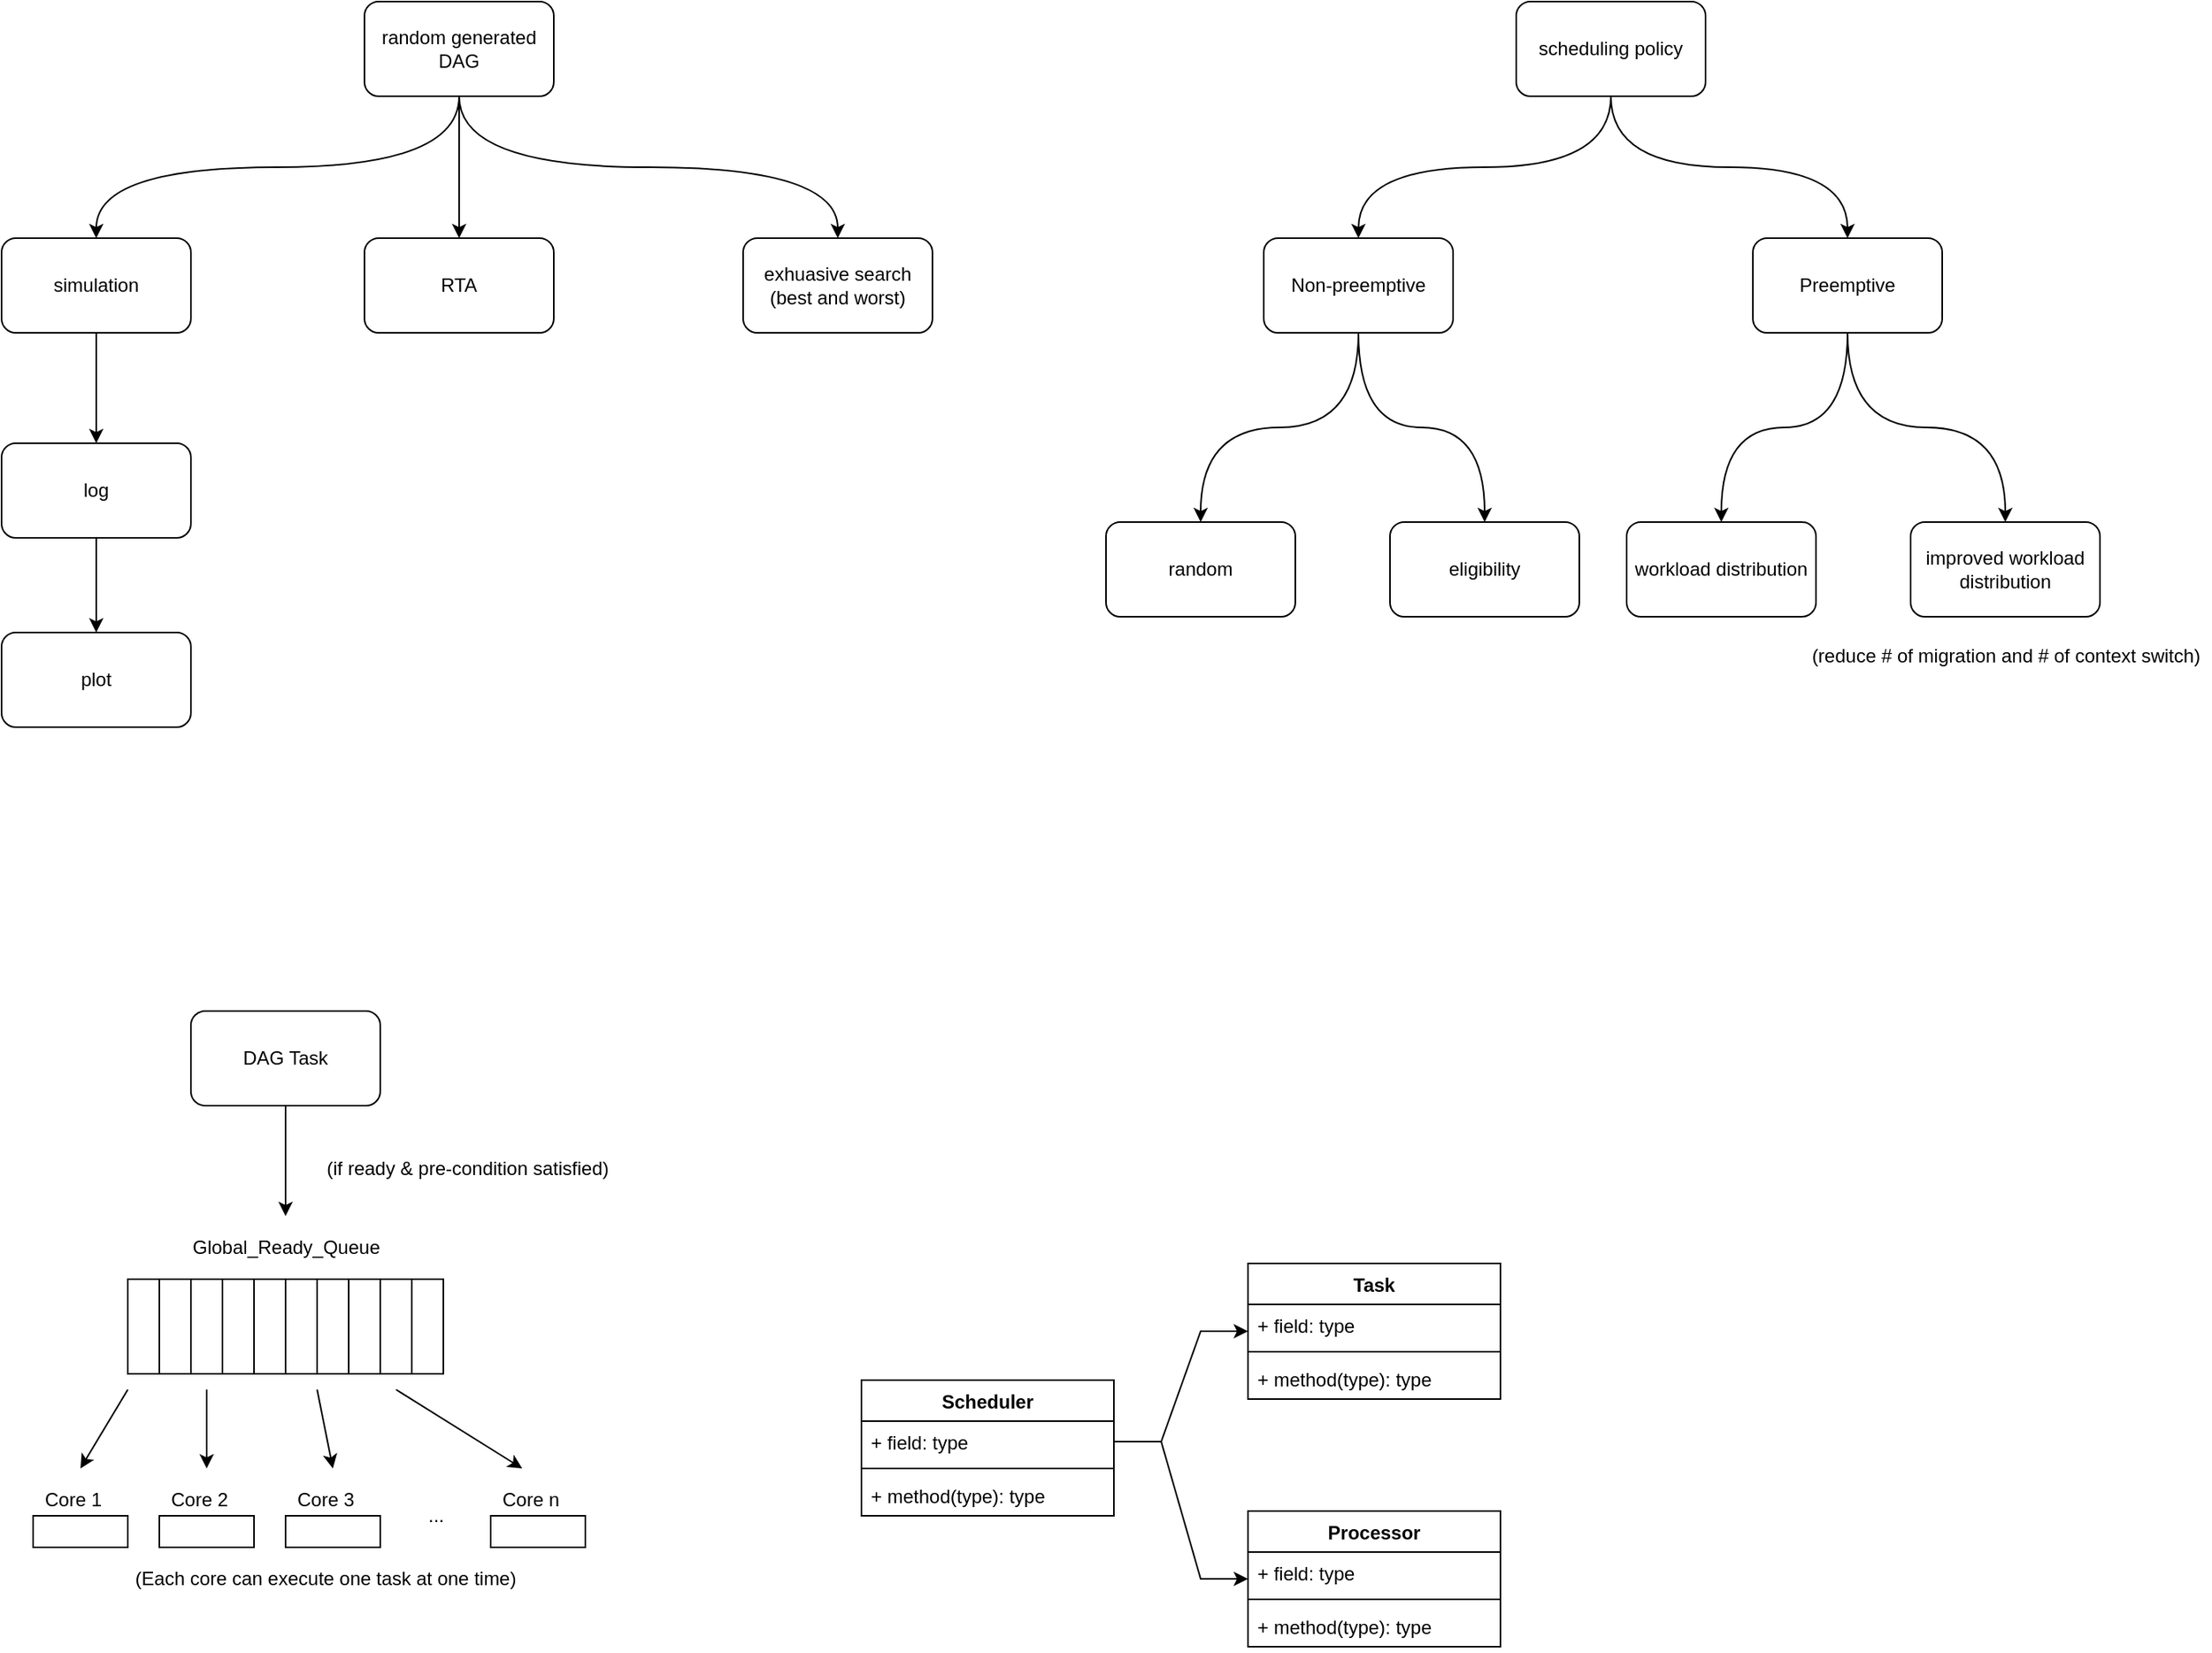 <mxfile version="13.0.1" type="device"><diagram id="6-OH7U_03vElTwhA2fwM" name="Page-1"><mxGraphModel dx="1718" dy="988" grid="1" gridSize="10" guides="1" tooltips="1" connect="1" arrows="1" fold="1" page="1" pageScale="1" pageWidth="1169" pageHeight="827" math="0" shadow="0"><root><mxCell id="0"/><mxCell id="1" parent="0"/><mxCell id="w5lps-WtKNnijoHzqmJ7-1" value="RTA" style="rounded=1;whiteSpace=wrap;html=1;" vertex="1" parent="1"><mxGeometry x="270" y="210" width="120" height="60" as="geometry"/></mxCell><mxCell id="w5lps-WtKNnijoHzqmJ7-6" style="edgeStyle=orthogonalEdgeStyle;rounded=0;orthogonalLoop=1;jettySize=auto;html=1;exitX=0.5;exitY=1;exitDx=0;exitDy=0;entryX=0.5;entryY=0;entryDx=0;entryDy=0;curved=1;" edge="1" parent="1" source="w5lps-WtKNnijoHzqmJ7-2" target="w5lps-WtKNnijoHzqmJ7-4"><mxGeometry relative="1" as="geometry"/></mxCell><mxCell id="w5lps-WtKNnijoHzqmJ7-8" style="edgeStyle=orthogonalEdgeStyle;rounded=0;orthogonalLoop=1;jettySize=auto;html=1;exitX=0.5;exitY=1;exitDx=0;exitDy=0;entryX=0.5;entryY=0;entryDx=0;entryDy=0;curved=1;" edge="1" parent="1" source="w5lps-WtKNnijoHzqmJ7-2" target="w5lps-WtKNnijoHzqmJ7-1"><mxGeometry relative="1" as="geometry"/></mxCell><mxCell id="w5lps-WtKNnijoHzqmJ7-9" style="edgeStyle=orthogonalEdgeStyle;rounded=0;orthogonalLoop=1;jettySize=auto;html=1;exitX=0.5;exitY=1;exitDx=0;exitDy=0;entryX=0.5;entryY=0;entryDx=0;entryDy=0;curved=1;" edge="1" parent="1" source="w5lps-WtKNnijoHzqmJ7-2" target="w5lps-WtKNnijoHzqmJ7-5"><mxGeometry relative="1" as="geometry"/></mxCell><mxCell id="w5lps-WtKNnijoHzqmJ7-2" value="random generated DAG" style="rounded=1;whiteSpace=wrap;html=1;" vertex="1" parent="1"><mxGeometry x="270" y="60" width="120" height="60" as="geometry"/></mxCell><mxCell id="w5lps-WtKNnijoHzqmJ7-11" style="edgeStyle=orthogonalEdgeStyle;curved=1;rounded=0;orthogonalLoop=1;jettySize=auto;html=1;exitX=0.5;exitY=1;exitDx=0;exitDy=0;entryX=0.5;entryY=0;entryDx=0;entryDy=0;" edge="1" parent="1" source="w5lps-WtKNnijoHzqmJ7-4" target="w5lps-WtKNnijoHzqmJ7-10"><mxGeometry relative="1" as="geometry"/></mxCell><mxCell id="w5lps-WtKNnijoHzqmJ7-4" value="simulation" style="rounded=1;whiteSpace=wrap;html=1;" vertex="1" parent="1"><mxGeometry x="40" y="210" width="120" height="60" as="geometry"/></mxCell><mxCell id="w5lps-WtKNnijoHzqmJ7-5" value="exhuasive search (best and worst)" style="rounded=1;whiteSpace=wrap;html=1;" vertex="1" parent="1"><mxGeometry x="510" y="210" width="120" height="60" as="geometry"/></mxCell><mxCell id="w5lps-WtKNnijoHzqmJ7-13" style="edgeStyle=orthogonalEdgeStyle;curved=1;rounded=0;orthogonalLoop=1;jettySize=auto;html=1;exitX=0.5;exitY=1;exitDx=0;exitDy=0;entryX=0.5;entryY=0;entryDx=0;entryDy=0;" edge="1" parent="1" source="w5lps-WtKNnijoHzqmJ7-10" target="w5lps-WtKNnijoHzqmJ7-12"><mxGeometry relative="1" as="geometry"/></mxCell><mxCell id="w5lps-WtKNnijoHzqmJ7-10" value="log" style="rounded=1;whiteSpace=wrap;html=1;" vertex="1" parent="1"><mxGeometry x="40" y="340" width="120" height="60" as="geometry"/></mxCell><mxCell id="w5lps-WtKNnijoHzqmJ7-12" value="plot" style="rounded=1;whiteSpace=wrap;html=1;" vertex="1" parent="1"><mxGeometry x="40" y="460" width="120" height="60" as="geometry"/></mxCell><mxCell id="w5lps-WtKNnijoHzqmJ7-15" style="edgeStyle=orthogonalEdgeStyle;rounded=0;orthogonalLoop=1;jettySize=auto;html=1;exitX=0.5;exitY=1;exitDx=0;exitDy=0;curved=1;entryX=0.5;entryY=0;entryDx=0;entryDy=0;" edge="1" parent="1" source="w5lps-WtKNnijoHzqmJ7-18" target="w5lps-WtKNnijoHzqmJ7-23"><mxGeometry relative="1" as="geometry"><mxPoint x="840" y="170" as="targetPoint"/></mxGeometry></mxCell><mxCell id="w5lps-WtKNnijoHzqmJ7-17" style="edgeStyle=orthogonalEdgeStyle;rounded=0;orthogonalLoop=1;jettySize=auto;html=1;exitX=0.5;exitY=1;exitDx=0;exitDy=0;entryX=0.5;entryY=0;entryDx=0;entryDy=0;curved=1;" edge="1" parent="1" source="w5lps-WtKNnijoHzqmJ7-18" target="w5lps-WtKNnijoHzqmJ7-20"><mxGeometry relative="1" as="geometry"/></mxCell><mxCell id="w5lps-WtKNnijoHzqmJ7-18" value="scheduling policy" style="rounded=1;whiteSpace=wrap;html=1;" vertex="1" parent="1"><mxGeometry x="1000" y="60" width="120" height="60" as="geometry"/></mxCell><mxCell id="w5lps-WtKNnijoHzqmJ7-28" style="edgeStyle=orthogonalEdgeStyle;curved=1;rounded=0;orthogonalLoop=1;jettySize=auto;html=1;exitX=0.5;exitY=1;exitDx=0;exitDy=0;" edge="1" parent="1" source="w5lps-WtKNnijoHzqmJ7-20" target="w5lps-WtKNnijoHzqmJ7-25"><mxGeometry relative="1" as="geometry"/></mxCell><mxCell id="w5lps-WtKNnijoHzqmJ7-29" style="edgeStyle=orthogonalEdgeStyle;curved=1;rounded=0;orthogonalLoop=1;jettySize=auto;html=1;exitX=0.5;exitY=1;exitDx=0;exitDy=0;entryX=0.5;entryY=0;entryDx=0;entryDy=0;" edge="1" parent="1" source="w5lps-WtKNnijoHzqmJ7-20" target="w5lps-WtKNnijoHzqmJ7-24"><mxGeometry relative="1" as="geometry"/></mxCell><mxCell id="w5lps-WtKNnijoHzqmJ7-20" value="Preemptive" style="rounded=1;whiteSpace=wrap;html=1;" vertex="1" parent="1"><mxGeometry x="1150" y="210" width="120" height="60" as="geometry"/></mxCell><mxCell id="w5lps-WtKNnijoHzqmJ7-21" value="eligibility" style="rounded=1;whiteSpace=wrap;html=1;" vertex="1" parent="1"><mxGeometry x="920" y="390" width="120" height="60" as="geometry"/></mxCell><mxCell id="w5lps-WtKNnijoHzqmJ7-22" value="random" style="rounded=1;whiteSpace=wrap;html=1;" vertex="1" parent="1"><mxGeometry x="740" y="390" width="120" height="60" as="geometry"/></mxCell><mxCell id="w5lps-WtKNnijoHzqmJ7-26" style="edgeStyle=orthogonalEdgeStyle;curved=1;rounded=0;orthogonalLoop=1;jettySize=auto;html=1;exitX=0.5;exitY=1;exitDx=0;exitDy=0;" edge="1" parent="1" source="w5lps-WtKNnijoHzqmJ7-23" target="w5lps-WtKNnijoHzqmJ7-22"><mxGeometry relative="1" as="geometry"/></mxCell><mxCell id="w5lps-WtKNnijoHzqmJ7-27" style="edgeStyle=orthogonalEdgeStyle;curved=1;rounded=0;orthogonalLoop=1;jettySize=auto;html=1;exitX=0.5;exitY=1;exitDx=0;exitDy=0;" edge="1" parent="1" source="w5lps-WtKNnijoHzqmJ7-23" target="w5lps-WtKNnijoHzqmJ7-21"><mxGeometry relative="1" as="geometry"/></mxCell><mxCell id="w5lps-WtKNnijoHzqmJ7-23" value="Non-preemptive" style="rounded=1;whiteSpace=wrap;html=1;" vertex="1" parent="1"><mxGeometry x="840" y="210" width="120" height="60" as="geometry"/></mxCell><mxCell id="w5lps-WtKNnijoHzqmJ7-24" value="improved workload distribution" style="rounded=1;whiteSpace=wrap;html=1;" vertex="1" parent="1"><mxGeometry x="1250" y="390" width="120" height="60" as="geometry"/></mxCell><mxCell id="w5lps-WtKNnijoHzqmJ7-25" value="workload distribution" style="rounded=1;whiteSpace=wrap;html=1;" vertex="1" parent="1"><mxGeometry x="1070" y="390" width="120" height="60" as="geometry"/></mxCell><mxCell id="w5lps-WtKNnijoHzqmJ7-53" value="Global_Ready_Queue" style="text;html=1;align=center;verticalAlign=middle;resizable=0;points=[];autosize=1;" vertex="1" parent="1"><mxGeometry x="155" y="840" width="130" height="20" as="geometry"/></mxCell><mxCell id="w5lps-WtKNnijoHzqmJ7-54" value="" style="group" vertex="1" connectable="0" parent="1"><mxGeometry x="120" y="870" width="200" height="60" as="geometry"/></mxCell><mxCell id="w5lps-WtKNnijoHzqmJ7-43" value="" style="rounded=0;whiteSpace=wrap;html=1;" vertex="1" parent="w5lps-WtKNnijoHzqmJ7-54"><mxGeometry width="20" height="60" as="geometry"/></mxCell><mxCell id="w5lps-WtKNnijoHzqmJ7-44" value="" style="rounded=0;whiteSpace=wrap;html=1;" vertex="1" parent="w5lps-WtKNnijoHzqmJ7-54"><mxGeometry x="20" width="20" height="60" as="geometry"/></mxCell><mxCell id="w5lps-WtKNnijoHzqmJ7-45" value="" style="rounded=0;whiteSpace=wrap;html=1;" vertex="1" parent="w5lps-WtKNnijoHzqmJ7-54"><mxGeometry x="40" width="20" height="60" as="geometry"/></mxCell><mxCell id="w5lps-WtKNnijoHzqmJ7-46" value="" style="rounded=0;whiteSpace=wrap;html=1;" vertex="1" parent="w5lps-WtKNnijoHzqmJ7-54"><mxGeometry x="60" width="20" height="60" as="geometry"/></mxCell><mxCell id="w5lps-WtKNnijoHzqmJ7-47" value="" style="rounded=0;whiteSpace=wrap;html=1;" vertex="1" parent="w5lps-WtKNnijoHzqmJ7-54"><mxGeometry x="80" width="20" height="60" as="geometry"/></mxCell><mxCell id="w5lps-WtKNnijoHzqmJ7-48" value="" style="rounded=0;whiteSpace=wrap;html=1;" vertex="1" parent="w5lps-WtKNnijoHzqmJ7-54"><mxGeometry x="100" width="20" height="60" as="geometry"/></mxCell><mxCell id="w5lps-WtKNnijoHzqmJ7-49" value="" style="rounded=0;whiteSpace=wrap;html=1;" vertex="1" parent="w5lps-WtKNnijoHzqmJ7-54"><mxGeometry x="120" width="20" height="60" as="geometry"/></mxCell><mxCell id="w5lps-WtKNnijoHzqmJ7-50" value="" style="rounded=0;whiteSpace=wrap;html=1;" vertex="1" parent="w5lps-WtKNnijoHzqmJ7-54"><mxGeometry x="140" width="20" height="60" as="geometry"/></mxCell><mxCell id="w5lps-WtKNnijoHzqmJ7-51" value="" style="rounded=0;whiteSpace=wrap;html=1;" vertex="1" parent="w5lps-WtKNnijoHzqmJ7-54"><mxGeometry x="160" width="20" height="60" as="geometry"/></mxCell><mxCell id="w5lps-WtKNnijoHzqmJ7-52" value="" style="rounded=0;whiteSpace=wrap;html=1;" vertex="1" parent="w5lps-WtKNnijoHzqmJ7-54"><mxGeometry x="180" width="20" height="60" as="geometry"/></mxCell><mxCell id="w5lps-WtKNnijoHzqmJ7-110" value="" style="rounded=0;whiteSpace=wrap;html=1;rotation=-90;" vertex="1" parent="1"><mxGeometry x="80" y="1000" width="20" height="60" as="geometry"/></mxCell><mxCell id="w5lps-WtKNnijoHzqmJ7-111" value="" style="rounded=0;whiteSpace=wrap;html=1;rotation=-90;" vertex="1" parent="1"><mxGeometry x="160" y="1000" width="20" height="60" as="geometry"/></mxCell><mxCell id="w5lps-WtKNnijoHzqmJ7-112" value="" style="rounded=0;whiteSpace=wrap;html=1;rotation=-90;" vertex="1" parent="1"><mxGeometry x="240" y="1000" width="20" height="60" as="geometry"/></mxCell><mxCell id="w5lps-WtKNnijoHzqmJ7-113" value="" style="rounded=0;whiteSpace=wrap;html=1;rotation=-90;" vertex="1" parent="1"><mxGeometry x="370" y="1000" width="20" height="60" as="geometry"/></mxCell><mxCell id="w5lps-WtKNnijoHzqmJ7-114" value="..." style="text;html=1;align=center;verticalAlign=middle;resizable=0;points=[];autosize=1;" vertex="1" parent="1"><mxGeometry x="300" y="1010" width="30" height="20" as="geometry"/></mxCell><mxCell id="w5lps-WtKNnijoHzqmJ7-116" value="Core 1" style="text;html=1;align=center;verticalAlign=middle;resizable=0;points=[];autosize=1;" vertex="1" parent="1"><mxGeometry x="60" y="1000" width="50" height="20" as="geometry"/></mxCell><mxCell id="w5lps-WtKNnijoHzqmJ7-117" value="Core 2" style="text;html=1;align=center;verticalAlign=middle;resizable=0;points=[];autosize=1;" vertex="1" parent="1"><mxGeometry x="140" y="1000" width="50" height="20" as="geometry"/></mxCell><mxCell id="w5lps-WtKNnijoHzqmJ7-118" value="Core 3" style="text;html=1;align=center;verticalAlign=middle;resizable=0;points=[];autosize=1;" vertex="1" parent="1"><mxGeometry x="220" y="1000" width="50" height="20" as="geometry"/></mxCell><mxCell id="w5lps-WtKNnijoHzqmJ7-119" value="Core n" style="text;html=1;align=center;verticalAlign=middle;resizable=0;points=[];autosize=1;" vertex="1" parent="1"><mxGeometry x="350" y="1000" width="50" height="20" as="geometry"/></mxCell><mxCell id="w5lps-WtKNnijoHzqmJ7-120" value="" style="endArrow=classic;html=1;" edge="1" parent="1"><mxGeometry width="50" height="50" relative="1" as="geometry"><mxPoint x="290" y="940" as="sourcePoint"/><mxPoint x="370" y="990" as="targetPoint"/></mxGeometry></mxCell><mxCell id="w5lps-WtKNnijoHzqmJ7-121" value="" style="endArrow=classic;html=1;" edge="1" parent="1"><mxGeometry width="50" height="50" relative="1" as="geometry"><mxPoint x="240" y="940" as="sourcePoint"/><mxPoint x="250" y="990" as="targetPoint"/></mxGeometry></mxCell><mxCell id="w5lps-WtKNnijoHzqmJ7-122" value="" style="endArrow=classic;html=1;" edge="1" parent="1"><mxGeometry width="50" height="50" relative="1" as="geometry"><mxPoint x="170" y="940" as="sourcePoint"/><mxPoint x="170" y="990" as="targetPoint"/></mxGeometry></mxCell><mxCell id="w5lps-WtKNnijoHzqmJ7-123" value="" style="endArrow=classic;html=1;" edge="1" parent="1"><mxGeometry width="50" height="50" relative="1" as="geometry"><mxPoint x="120" y="940" as="sourcePoint"/><mxPoint x="90" y="990" as="targetPoint"/></mxGeometry></mxCell><mxCell id="w5lps-WtKNnijoHzqmJ7-124" value="(Each core can execute one task at one time)" style="text;html=1;align=center;verticalAlign=middle;resizable=0;points=[];autosize=1;" vertex="1" parent="1"><mxGeometry x="115" y="1050" width="260" height="20" as="geometry"/></mxCell><mxCell id="w5lps-WtKNnijoHzqmJ7-126" value="(reduce # of migration and # of context switch)" style="text;html=1;align=center;verticalAlign=middle;resizable=0;points=[];autosize=1;" vertex="1" parent="1"><mxGeometry x="1180" y="465" width="260" height="20" as="geometry"/></mxCell><mxCell id="w5lps-WtKNnijoHzqmJ7-127" value="DAG Task" style="rounded=1;whiteSpace=wrap;html=1;" vertex="1" parent="1"><mxGeometry x="160" y="700" width="120" height="60" as="geometry"/></mxCell><mxCell id="w5lps-WtKNnijoHzqmJ7-128" value="" style="endArrow=classic;html=1;exitX=0.5;exitY=1;exitDx=0;exitDy=0;" edge="1" parent="1" source="w5lps-WtKNnijoHzqmJ7-127"><mxGeometry width="50" height="50" relative="1" as="geometry"><mxPoint x="250" y="950" as="sourcePoint"/><mxPoint x="220" y="830" as="targetPoint"/></mxGeometry></mxCell><mxCell id="w5lps-WtKNnijoHzqmJ7-129" value="(if ready &amp;amp; pre-condition satisfied)" style="text;html=1;align=center;verticalAlign=middle;resizable=0;points=[];autosize=1;" vertex="1" parent="1"><mxGeometry x="240" y="790" width="190" height="20" as="geometry"/></mxCell><mxCell id="w5lps-WtKNnijoHzqmJ7-144" value="Scheduler" style="swimlane;fontStyle=1;align=center;verticalAlign=top;childLayout=stackLayout;horizontal=1;startSize=26;horizontalStack=0;resizeParent=1;resizeParentMax=0;resizeLast=0;collapsible=1;marginBottom=0;" vertex="1" parent="1"><mxGeometry x="585" y="934" width="160" height="86" as="geometry"/></mxCell><mxCell id="w5lps-WtKNnijoHzqmJ7-145" value="+ field: type" style="text;strokeColor=none;fillColor=none;align=left;verticalAlign=top;spacingLeft=4;spacingRight=4;overflow=hidden;rotatable=0;points=[[0,0.5],[1,0.5]];portConstraint=eastwest;" vertex="1" parent="w5lps-WtKNnijoHzqmJ7-144"><mxGeometry y="26" width="160" height="26" as="geometry"/></mxCell><mxCell id="w5lps-WtKNnijoHzqmJ7-146" value="" style="line;strokeWidth=1;fillColor=none;align=left;verticalAlign=middle;spacingTop=-1;spacingLeft=3;spacingRight=3;rotatable=0;labelPosition=right;points=[];portConstraint=eastwest;" vertex="1" parent="w5lps-WtKNnijoHzqmJ7-144"><mxGeometry y="52" width="160" height="8" as="geometry"/></mxCell><mxCell id="w5lps-WtKNnijoHzqmJ7-147" value="+ method(type): type" style="text;strokeColor=none;fillColor=none;align=left;verticalAlign=top;spacingLeft=4;spacingRight=4;overflow=hidden;rotatable=0;points=[[0,0.5],[1,0.5]];portConstraint=eastwest;" vertex="1" parent="w5lps-WtKNnijoHzqmJ7-144"><mxGeometry y="60" width="160" height="26" as="geometry"/></mxCell><mxCell id="w5lps-WtKNnijoHzqmJ7-153" style="edgeStyle=entityRelationEdgeStyle;rounded=0;orthogonalLoop=1;jettySize=auto;html=1;exitX=1;exitY=0.5;exitDx=0;exitDy=0;" edge="1" parent="1" source="w5lps-WtKNnijoHzqmJ7-145" target="w5lps-WtKNnijoHzqmJ7-140"><mxGeometry relative="1" as="geometry"/></mxCell><mxCell id="w5lps-WtKNnijoHzqmJ7-154" style="edgeStyle=entityRelationEdgeStyle;rounded=0;orthogonalLoop=1;jettySize=auto;html=1;exitX=1;exitY=0.5;exitDx=0;exitDy=0;" edge="1" parent="1" source="w5lps-WtKNnijoHzqmJ7-145" target="w5lps-WtKNnijoHzqmJ7-148"><mxGeometry relative="1" as="geometry"/></mxCell><mxCell id="w5lps-WtKNnijoHzqmJ7-148" value="Task" style="swimlane;fontStyle=1;align=center;verticalAlign=top;childLayout=stackLayout;horizontal=1;startSize=26;horizontalStack=0;resizeParent=1;resizeParentMax=0;resizeLast=0;collapsible=1;marginBottom=0;" vertex="1" parent="1"><mxGeometry x="830" y="860" width="160" height="86" as="geometry"/></mxCell><mxCell id="w5lps-WtKNnijoHzqmJ7-149" value="+ field: type" style="text;strokeColor=none;fillColor=none;align=left;verticalAlign=top;spacingLeft=4;spacingRight=4;overflow=hidden;rotatable=0;points=[[0,0.5],[1,0.5]];portConstraint=eastwest;" vertex="1" parent="w5lps-WtKNnijoHzqmJ7-148"><mxGeometry y="26" width="160" height="26" as="geometry"/></mxCell><mxCell id="w5lps-WtKNnijoHzqmJ7-150" value="" style="line;strokeWidth=1;fillColor=none;align=left;verticalAlign=middle;spacingTop=-1;spacingLeft=3;spacingRight=3;rotatable=0;labelPosition=right;points=[];portConstraint=eastwest;" vertex="1" parent="w5lps-WtKNnijoHzqmJ7-148"><mxGeometry y="52" width="160" height="8" as="geometry"/></mxCell><mxCell id="w5lps-WtKNnijoHzqmJ7-151" value="+ method(type): type" style="text;strokeColor=none;fillColor=none;align=left;verticalAlign=top;spacingLeft=4;spacingRight=4;overflow=hidden;rotatable=0;points=[[0,0.5],[1,0.5]];portConstraint=eastwest;" vertex="1" parent="w5lps-WtKNnijoHzqmJ7-148"><mxGeometry y="60" width="160" height="26" as="geometry"/></mxCell><mxCell id="w5lps-WtKNnijoHzqmJ7-140" value="Processor" style="swimlane;fontStyle=1;align=center;verticalAlign=top;childLayout=stackLayout;horizontal=1;startSize=26;horizontalStack=0;resizeParent=1;resizeParentMax=0;resizeLast=0;collapsible=1;marginBottom=0;" vertex="1" parent="1"><mxGeometry x="830" y="1017" width="160" height="86" as="geometry"/></mxCell><mxCell id="w5lps-WtKNnijoHzqmJ7-141" value="+ field: type" style="text;strokeColor=none;fillColor=none;align=left;verticalAlign=top;spacingLeft=4;spacingRight=4;overflow=hidden;rotatable=0;points=[[0,0.5],[1,0.5]];portConstraint=eastwest;" vertex="1" parent="w5lps-WtKNnijoHzqmJ7-140"><mxGeometry y="26" width="160" height="26" as="geometry"/></mxCell><mxCell id="w5lps-WtKNnijoHzqmJ7-142" value="" style="line;strokeWidth=1;fillColor=none;align=left;verticalAlign=middle;spacingTop=-1;spacingLeft=3;spacingRight=3;rotatable=0;labelPosition=right;points=[];portConstraint=eastwest;" vertex="1" parent="w5lps-WtKNnijoHzqmJ7-140"><mxGeometry y="52" width="160" height="8" as="geometry"/></mxCell><mxCell id="w5lps-WtKNnijoHzqmJ7-143" value="+ method(type): type" style="text;strokeColor=none;fillColor=none;align=left;verticalAlign=top;spacingLeft=4;spacingRight=4;overflow=hidden;rotatable=0;points=[[0,0.5],[1,0.5]];portConstraint=eastwest;" vertex="1" parent="w5lps-WtKNnijoHzqmJ7-140"><mxGeometry y="60" width="160" height="26" as="geometry"/></mxCell></root></mxGraphModel></diagram></mxfile>